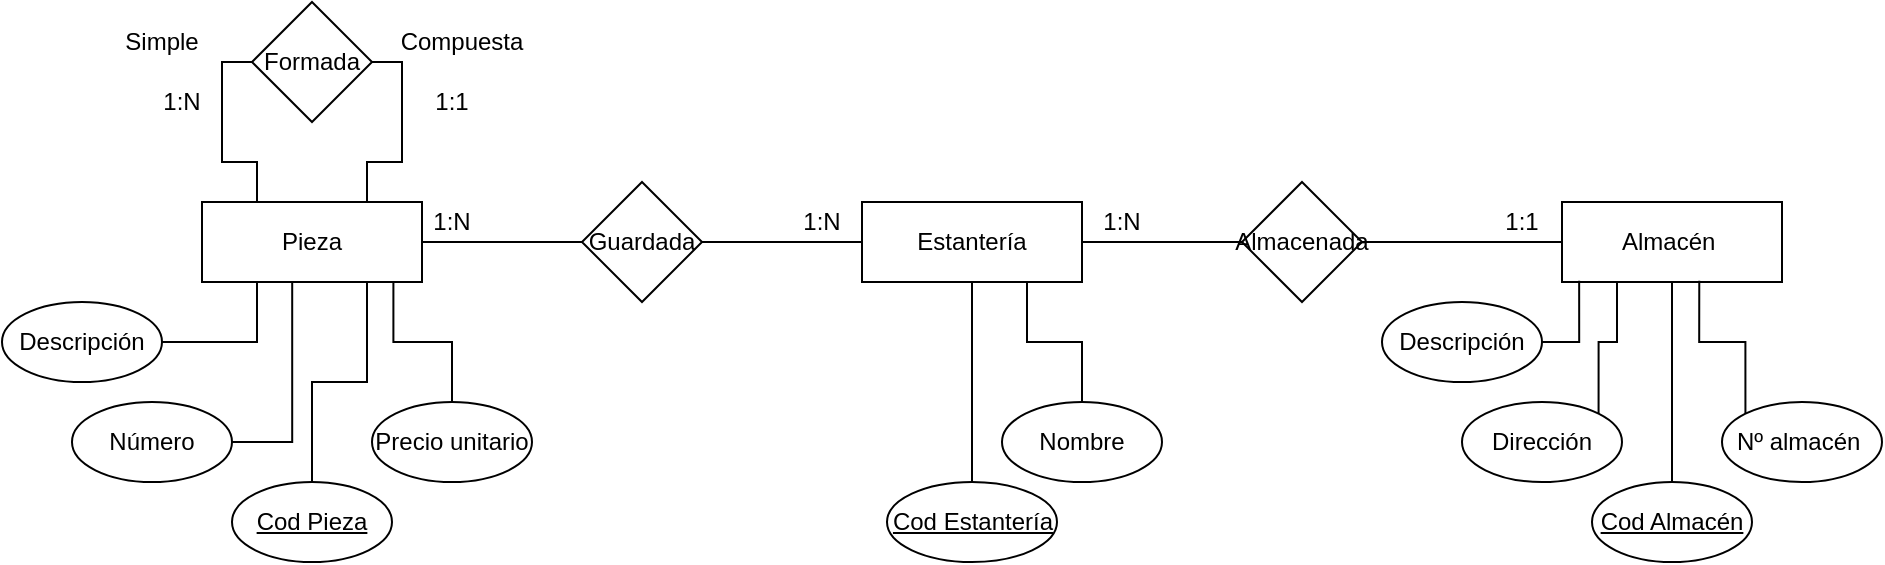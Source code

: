 <mxfile version="14.4.0" type="device"><diagram id="C5RBs43oDa-KdzZeNtuy" name="Page-1"><mxGraphModel dx="992" dy="646" grid="1" gridSize="10" guides="1" tooltips="1" connect="1" arrows="1" fold="1" page="1" pageScale="1" pageWidth="16000" pageHeight="1600" math="0" shadow="0"><root><mxCell id="WIyWlLk6GJQsqaUBKTNV-0"/><mxCell id="WIyWlLk6GJQsqaUBKTNV-1" parent="WIyWlLk6GJQsqaUBKTNV-0"/><mxCell id="bEudFNRqQL8l6KryWMXN-266" style="edgeStyle=orthogonalEdgeStyle;rounded=0;orthogonalLoop=1;jettySize=auto;html=1;exitX=1;exitY=0.5;exitDx=0;exitDy=0;entryX=0;entryY=0.5;entryDx=0;entryDy=0;endArrow=none;endFill=0;" edge="1" parent="WIyWlLk6GJQsqaUBKTNV-1" source="bEudFNRqQL8l6KryWMXN-201" target="bEudFNRqQL8l6KryWMXN-264"><mxGeometry relative="1" as="geometry"/></mxCell><mxCell id="bEudFNRqQL8l6KryWMXN-271" style="edgeStyle=orthogonalEdgeStyle;rounded=0;orthogonalLoop=1;jettySize=auto;html=1;exitX=0.25;exitY=0;exitDx=0;exitDy=0;entryX=0;entryY=0.5;entryDx=0;entryDy=0;endArrow=none;endFill=0;" edge="1" parent="WIyWlLk6GJQsqaUBKTNV-1" source="bEudFNRqQL8l6KryWMXN-201" target="bEudFNRqQL8l6KryWMXN-270"><mxGeometry relative="1" as="geometry"><Array as="points"><mxPoint x="138" y="290"/><mxPoint x="120" y="290"/><mxPoint x="120" y="240"/></Array></mxGeometry></mxCell><mxCell id="bEudFNRqQL8l6KryWMXN-201" value="Pieza" style="rounded=0;whiteSpace=wrap;html=1;" vertex="1" parent="WIyWlLk6GJQsqaUBKTNV-1"><mxGeometry x="110" y="310" width="110" height="40" as="geometry"/></mxCell><mxCell id="bEudFNRqQL8l6KryWMXN-280" style="edgeStyle=orthogonalEdgeStyle;rounded=0;orthogonalLoop=1;jettySize=auto;html=1;exitX=0.5;exitY=0;exitDx=0;exitDy=0;entryX=0.75;entryY=1;entryDx=0;entryDy=0;endArrow=none;endFill=0;" edge="1" parent="WIyWlLk6GJQsqaUBKTNV-1" source="bEudFNRqQL8l6KryWMXN-223" target="bEudFNRqQL8l6KryWMXN-201"><mxGeometry relative="1" as="geometry"/></mxCell><mxCell id="bEudFNRqQL8l6KryWMXN-223" value="&lt;u&gt;Cod Pieza&lt;/u&gt;" style="ellipse;whiteSpace=wrap;html=1;" vertex="1" parent="WIyWlLk6GJQsqaUBKTNV-1"><mxGeometry x="125" y="450" width="80" height="40" as="geometry"/></mxCell><mxCell id="bEudFNRqQL8l6KryWMXN-281" style="edgeStyle=orthogonalEdgeStyle;rounded=0;orthogonalLoop=1;jettySize=auto;html=1;exitX=1;exitY=0.5;exitDx=0;exitDy=0;entryX=0.41;entryY=1.013;entryDx=0;entryDy=0;entryPerimeter=0;endArrow=none;endFill=0;" edge="1" parent="WIyWlLk6GJQsqaUBKTNV-1" source="bEudFNRqQL8l6KryWMXN-244" target="bEudFNRqQL8l6KryWMXN-201"><mxGeometry relative="1" as="geometry"/></mxCell><mxCell id="bEudFNRqQL8l6KryWMXN-244" value="Número" style="ellipse;whiteSpace=wrap;html=1;" vertex="1" parent="WIyWlLk6GJQsqaUBKTNV-1"><mxGeometry x="45" y="410" width="80" height="40" as="geometry"/></mxCell><mxCell id="bEudFNRqQL8l6KryWMXN-252" value="1:1" style="text;html=1;strokeColor=none;fillColor=none;align=center;verticalAlign=middle;whiteSpace=wrap;rounded=0;" vertex="1" parent="WIyWlLk6GJQsqaUBKTNV-1"><mxGeometry x="750" y="310" width="40" height="20" as="geometry"/></mxCell><mxCell id="bEudFNRqQL8l6KryWMXN-268" style="edgeStyle=orthogonalEdgeStyle;rounded=0;orthogonalLoop=1;jettySize=auto;html=1;exitX=1;exitY=0.5;exitDx=0;exitDy=0;entryX=0;entryY=0.5;entryDx=0;entryDy=0;endArrow=none;endFill=0;" edge="1" parent="WIyWlLk6GJQsqaUBKTNV-1" source="bEudFNRqQL8l6KryWMXN-262" target="bEudFNRqQL8l6KryWMXN-265"><mxGeometry relative="1" as="geometry"/></mxCell><mxCell id="bEudFNRqQL8l6KryWMXN-262" value="Estantería" style="rounded=0;whiteSpace=wrap;html=1;" vertex="1" parent="WIyWlLk6GJQsqaUBKTNV-1"><mxGeometry x="440" y="310" width="110" height="40" as="geometry"/></mxCell><mxCell id="bEudFNRqQL8l6KryWMXN-263" value="Almacén&amp;nbsp;" style="rounded=0;whiteSpace=wrap;html=1;" vertex="1" parent="WIyWlLk6GJQsqaUBKTNV-1"><mxGeometry x="790" y="310" width="110" height="40" as="geometry"/></mxCell><mxCell id="bEudFNRqQL8l6KryWMXN-267" style="edgeStyle=orthogonalEdgeStyle;rounded=0;orthogonalLoop=1;jettySize=auto;html=1;exitX=1;exitY=0.5;exitDx=0;exitDy=0;entryX=0;entryY=0.5;entryDx=0;entryDy=0;endArrow=none;endFill=0;" edge="1" parent="WIyWlLk6GJQsqaUBKTNV-1" source="bEudFNRqQL8l6KryWMXN-264" target="bEudFNRqQL8l6KryWMXN-262"><mxGeometry relative="1" as="geometry"/></mxCell><mxCell id="bEudFNRqQL8l6KryWMXN-264" value="Guardada" style="rhombus;whiteSpace=wrap;html=1;" vertex="1" parent="WIyWlLk6GJQsqaUBKTNV-1"><mxGeometry x="300" y="300" width="60" height="60" as="geometry"/></mxCell><mxCell id="bEudFNRqQL8l6KryWMXN-269" style="edgeStyle=orthogonalEdgeStyle;rounded=0;orthogonalLoop=1;jettySize=auto;html=1;exitX=1;exitY=0.5;exitDx=0;exitDy=0;entryX=0;entryY=0.5;entryDx=0;entryDy=0;endArrow=none;endFill=0;" edge="1" parent="WIyWlLk6GJQsqaUBKTNV-1" source="bEudFNRqQL8l6KryWMXN-265" target="bEudFNRqQL8l6KryWMXN-263"><mxGeometry relative="1" as="geometry"/></mxCell><mxCell id="bEudFNRqQL8l6KryWMXN-265" value="Almacenada" style="rhombus;whiteSpace=wrap;html=1;" vertex="1" parent="WIyWlLk6GJQsqaUBKTNV-1"><mxGeometry x="630" y="300" width="60" height="60" as="geometry"/></mxCell><mxCell id="bEudFNRqQL8l6KryWMXN-272" style="edgeStyle=orthogonalEdgeStyle;rounded=0;orthogonalLoop=1;jettySize=auto;html=1;exitX=1;exitY=0.5;exitDx=0;exitDy=0;entryX=0.75;entryY=0;entryDx=0;entryDy=0;endArrow=none;endFill=0;" edge="1" parent="WIyWlLk6GJQsqaUBKTNV-1" source="bEudFNRqQL8l6KryWMXN-270" target="bEudFNRqQL8l6KryWMXN-201"><mxGeometry relative="1" as="geometry"><Array as="points"><mxPoint x="210" y="240"/><mxPoint x="210" y="290"/><mxPoint x="192" y="290"/></Array></mxGeometry></mxCell><mxCell id="bEudFNRqQL8l6KryWMXN-270" value="Formada" style="rhombus;whiteSpace=wrap;html=1;" vertex="1" parent="WIyWlLk6GJQsqaUBKTNV-1"><mxGeometry x="135" y="210" width="60" height="60" as="geometry"/></mxCell><mxCell id="bEudFNRqQL8l6KryWMXN-289" style="edgeStyle=orthogonalEdgeStyle;rounded=0;orthogonalLoop=1;jettySize=auto;html=1;exitX=0.5;exitY=0;exitDx=0;exitDy=0;entryX=0.5;entryY=1;entryDx=0;entryDy=0;endArrow=none;endFill=0;" edge="1" parent="WIyWlLk6GJQsqaUBKTNV-1" source="bEudFNRqQL8l6KryWMXN-273" target="bEudFNRqQL8l6KryWMXN-262"><mxGeometry relative="1" as="geometry"/></mxCell><mxCell id="bEudFNRqQL8l6KryWMXN-273" value="&lt;u&gt;Cod Estantería&lt;/u&gt;" style="ellipse;whiteSpace=wrap;html=1;" vertex="1" parent="WIyWlLk6GJQsqaUBKTNV-1"><mxGeometry x="452.5" y="450" width="85" height="40" as="geometry"/></mxCell><mxCell id="bEudFNRqQL8l6KryWMXN-291" style="edgeStyle=orthogonalEdgeStyle;rounded=0;orthogonalLoop=1;jettySize=auto;html=1;exitX=0.5;exitY=0;exitDx=0;exitDy=0;entryX=0.5;entryY=1;entryDx=0;entryDy=0;endArrow=none;endFill=0;" edge="1" parent="WIyWlLk6GJQsqaUBKTNV-1" source="bEudFNRqQL8l6KryWMXN-274" target="bEudFNRqQL8l6KryWMXN-263"><mxGeometry relative="1" as="geometry"/></mxCell><mxCell id="bEudFNRqQL8l6KryWMXN-274" value="&lt;u&gt;Cod Almacén&lt;/u&gt;" style="ellipse;whiteSpace=wrap;html=1;" vertex="1" parent="WIyWlLk6GJQsqaUBKTNV-1"><mxGeometry x="805" y="450" width="80" height="40" as="geometry"/></mxCell><mxCell id="bEudFNRqQL8l6KryWMXN-294" style="edgeStyle=orthogonalEdgeStyle;rounded=0;orthogonalLoop=1;jettySize=auto;html=1;exitX=0;exitY=0;exitDx=0;exitDy=0;entryX=0.624;entryY=0.984;entryDx=0;entryDy=0;entryPerimeter=0;endArrow=none;endFill=0;" edge="1" parent="WIyWlLk6GJQsqaUBKTNV-1" source="bEudFNRqQL8l6KryWMXN-275" target="bEudFNRqQL8l6KryWMXN-263"><mxGeometry relative="1" as="geometry"/></mxCell><mxCell id="bEudFNRqQL8l6KryWMXN-275" value="Nº almacén&amp;nbsp;" style="ellipse;whiteSpace=wrap;html=1;" vertex="1" parent="WIyWlLk6GJQsqaUBKTNV-1"><mxGeometry x="870" y="410" width="80" height="40" as="geometry"/></mxCell><mxCell id="bEudFNRqQL8l6KryWMXN-290" style="edgeStyle=orthogonalEdgeStyle;rounded=0;orthogonalLoop=1;jettySize=auto;html=1;exitX=0.5;exitY=0;exitDx=0;exitDy=0;entryX=0.75;entryY=1;entryDx=0;entryDy=0;endArrow=none;endFill=0;" edge="1" parent="WIyWlLk6GJQsqaUBKTNV-1" source="bEudFNRqQL8l6KryWMXN-276" target="bEudFNRqQL8l6KryWMXN-262"><mxGeometry relative="1" as="geometry"/></mxCell><mxCell id="bEudFNRqQL8l6KryWMXN-276" value="Nombre" style="ellipse;whiteSpace=wrap;html=1;" vertex="1" parent="WIyWlLk6GJQsqaUBKTNV-1"><mxGeometry x="510" y="410" width="80" height="40" as="geometry"/></mxCell><mxCell id="bEudFNRqQL8l6KryWMXN-282" style="edgeStyle=orthogonalEdgeStyle;rounded=0;orthogonalLoop=1;jettySize=auto;html=1;exitX=1;exitY=0.5;exitDx=0;exitDy=0;entryX=0.25;entryY=1;entryDx=0;entryDy=0;endArrow=none;endFill=0;" edge="1" parent="WIyWlLk6GJQsqaUBKTNV-1" source="bEudFNRqQL8l6KryWMXN-277" target="bEudFNRqQL8l6KryWMXN-201"><mxGeometry relative="1" as="geometry"/></mxCell><mxCell id="bEudFNRqQL8l6KryWMXN-277" value="Descripción" style="ellipse;whiteSpace=wrap;html=1;" vertex="1" parent="WIyWlLk6GJQsqaUBKTNV-1"><mxGeometry x="10" y="360" width="80" height="40" as="geometry"/></mxCell><mxCell id="bEudFNRqQL8l6KryWMXN-279" value="" style="edgeStyle=orthogonalEdgeStyle;rounded=0;orthogonalLoop=1;jettySize=auto;html=1;endArrow=none;endFill=0;entryX=0.87;entryY=1.013;entryDx=0;entryDy=0;entryPerimeter=0;" edge="1" parent="WIyWlLk6GJQsqaUBKTNV-1" source="bEudFNRqQL8l6KryWMXN-278" target="bEudFNRqQL8l6KryWMXN-201"><mxGeometry relative="1" as="geometry"/></mxCell><mxCell id="bEudFNRqQL8l6KryWMXN-278" value="Precio unitario" style="ellipse;whiteSpace=wrap;html=1;" vertex="1" parent="WIyWlLk6GJQsqaUBKTNV-1"><mxGeometry x="195" y="410" width="80" height="40" as="geometry"/></mxCell><mxCell id="bEudFNRqQL8l6KryWMXN-293" style="edgeStyle=orthogonalEdgeStyle;rounded=0;orthogonalLoop=1;jettySize=auto;html=1;exitX=1;exitY=0;exitDx=0;exitDy=0;entryX=0.25;entryY=1;entryDx=0;entryDy=0;endArrow=none;endFill=0;" edge="1" parent="WIyWlLk6GJQsqaUBKTNV-1" source="bEudFNRqQL8l6KryWMXN-283" target="bEudFNRqQL8l6KryWMXN-263"><mxGeometry relative="1" as="geometry"/></mxCell><mxCell id="bEudFNRqQL8l6KryWMXN-283" value="Dirección" style="ellipse;whiteSpace=wrap;html=1;" vertex="1" parent="WIyWlLk6GJQsqaUBKTNV-1"><mxGeometry x="740" y="410" width="80" height="40" as="geometry"/></mxCell><mxCell id="bEudFNRqQL8l6KryWMXN-295" style="edgeStyle=orthogonalEdgeStyle;rounded=0;orthogonalLoop=1;jettySize=auto;html=1;exitX=1;exitY=0.5;exitDx=0;exitDy=0;entryX=0.078;entryY=0.984;entryDx=0;entryDy=0;entryPerimeter=0;endArrow=none;endFill=0;" edge="1" parent="WIyWlLk6GJQsqaUBKTNV-1" source="bEudFNRqQL8l6KryWMXN-284" target="bEudFNRqQL8l6KryWMXN-263"><mxGeometry relative="1" as="geometry"/></mxCell><mxCell id="bEudFNRqQL8l6KryWMXN-284" value="Descripción" style="ellipse;whiteSpace=wrap;html=1;" vertex="1" parent="WIyWlLk6GJQsqaUBKTNV-1"><mxGeometry x="700" y="360" width="80" height="40" as="geometry"/></mxCell><mxCell id="bEudFNRqQL8l6KryWMXN-296" value="1:N" style="text;html=1;strokeColor=none;fillColor=none;align=center;verticalAlign=middle;whiteSpace=wrap;rounded=0;" vertex="1" parent="WIyWlLk6GJQsqaUBKTNV-1"><mxGeometry x="550" y="310" width="40" height="20" as="geometry"/></mxCell><mxCell id="bEudFNRqQL8l6KryWMXN-297" value="1:N" style="text;html=1;strokeColor=none;fillColor=none;align=center;verticalAlign=middle;whiteSpace=wrap;rounded=0;" vertex="1" parent="WIyWlLk6GJQsqaUBKTNV-1"><mxGeometry x="215" y="310" width="40" height="20" as="geometry"/></mxCell><mxCell id="bEudFNRqQL8l6KryWMXN-298" value="1:N" style="text;html=1;strokeColor=none;fillColor=none;align=center;verticalAlign=middle;whiteSpace=wrap;rounded=0;" vertex="1" parent="WIyWlLk6GJQsqaUBKTNV-1"><mxGeometry x="400" y="310" width="40" height="20" as="geometry"/></mxCell><mxCell id="bEudFNRqQL8l6KryWMXN-301" value="1:N" style="text;html=1;strokeColor=none;fillColor=none;align=center;verticalAlign=middle;whiteSpace=wrap;rounded=0;" vertex="1" parent="WIyWlLk6GJQsqaUBKTNV-1"><mxGeometry x="80" y="250" width="40" height="20" as="geometry"/></mxCell><mxCell id="bEudFNRqQL8l6KryWMXN-302" value="1:1" style="text;html=1;strokeColor=none;fillColor=none;align=center;verticalAlign=middle;whiteSpace=wrap;rounded=0;" vertex="1" parent="WIyWlLk6GJQsqaUBKTNV-1"><mxGeometry x="215" y="250" width="40" height="20" as="geometry"/></mxCell><mxCell id="bEudFNRqQL8l6KryWMXN-303" value="Simple" style="text;html=1;strokeColor=none;fillColor=none;align=center;verticalAlign=middle;whiteSpace=wrap;rounded=0;" vertex="1" parent="WIyWlLk6GJQsqaUBKTNV-1"><mxGeometry x="70" y="220" width="40" height="20" as="geometry"/></mxCell><mxCell id="bEudFNRqQL8l6KryWMXN-304" value="Compuesta" style="text;html=1;strokeColor=none;fillColor=none;align=center;verticalAlign=middle;whiteSpace=wrap;rounded=0;" vertex="1" parent="WIyWlLk6GJQsqaUBKTNV-1"><mxGeometry x="220" y="220" width="40" height="20" as="geometry"/></mxCell></root></mxGraphModel></diagram></mxfile>